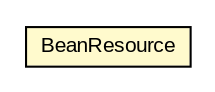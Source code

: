 #!/usr/local/bin/dot
#
# Class diagram 
# Generated by UMLGraph version R5_6-24-gf6e263 (http://www.umlgraph.org/)
#

digraph G {
	edge [fontname="arial",fontsize=10,labelfontname="arial",labelfontsize=10];
	node [fontname="arial",fontsize=10,shape=plaintext];
	nodesep=0.25;
	ranksep=0.5;
	// net.trajano.app.BeanResource
	c162 [label=<<table title="net.trajano.app.BeanResource" border="0" cellborder="1" cellspacing="0" cellpadding="2" port="p" bgcolor="lemonChiffon" href="./BeanResource.html">
		<tr><td><table border="0" cellspacing="0" cellpadding="1">
<tr><td align="center" balign="center"> BeanResource </td></tr>
		</table></td></tr>
		</table>>, URL="./BeanResource.html", fontname="arial", fontcolor="black", fontsize=10.0];
}

